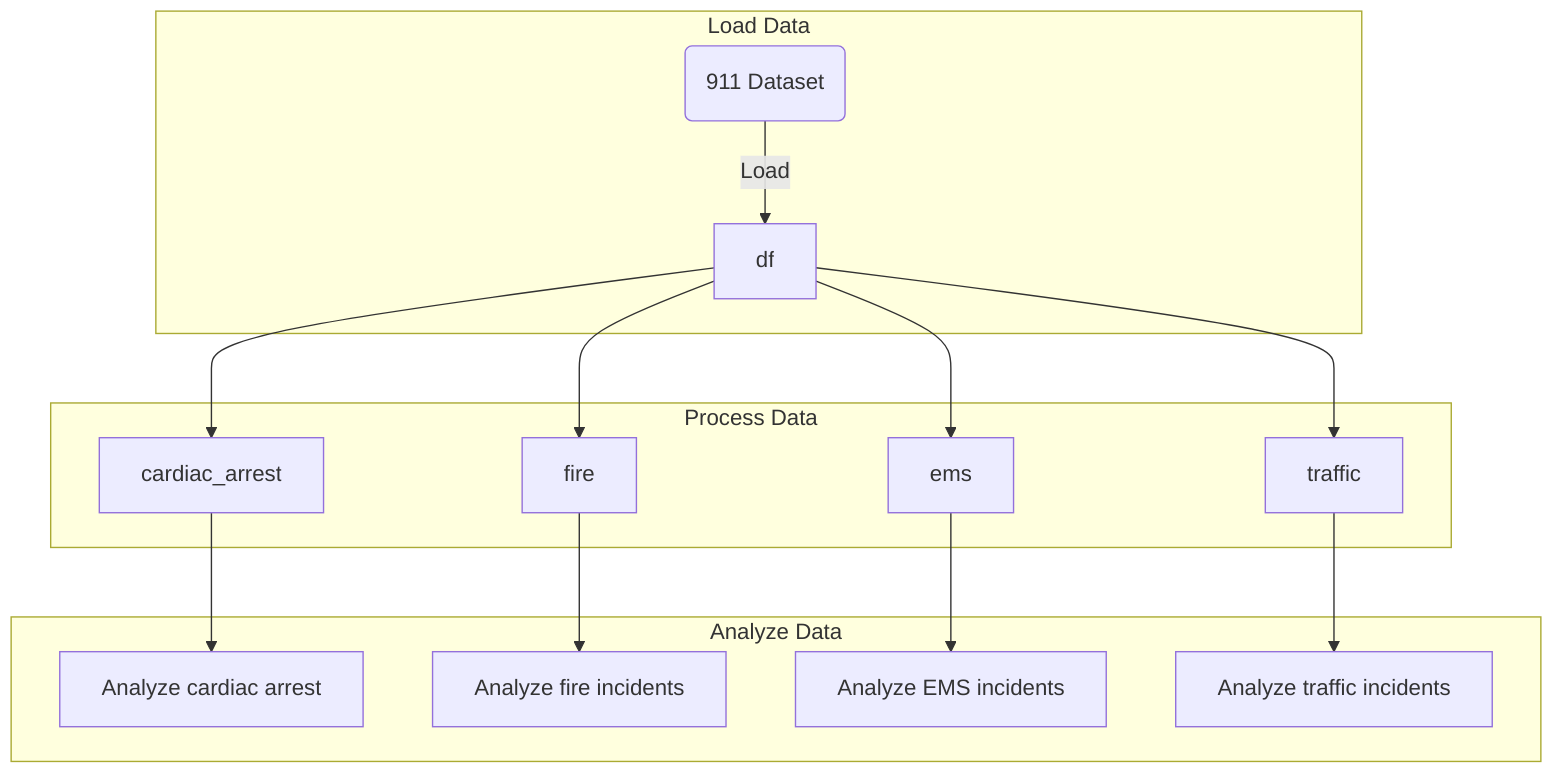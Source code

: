 flowchart TD
    subgraph Load Data
        A(911 Dataset) -- Load --> B[df]
        %% A represents the 911 emergency call dataset loaded into a DataFrame.
    end

    subgraph Process Data
        B --> C[cardiac_arrest]
        B --> D[fire]
        B --> E[ems]
        B --> F[traffic]
        %% B, the main data, undergoes filtering into subsets for different incident types.
    end

    subgraph Analyze Data
        C --> G[Analyze cardiac arrest]
        D --> H[Analyze fire incidents]
        E --> I[Analyze EMS incidents]
        F --> J[Analyze traffic incidents]
        %% Each subset of data is independently analyzed.
    end